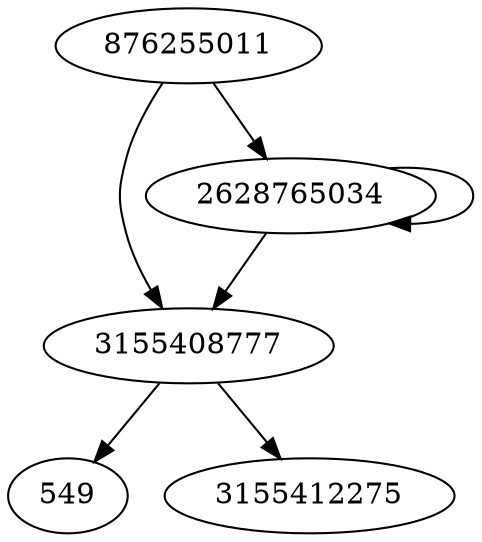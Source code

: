 digraph  {
876255011;
549;
3155408777;
2628765034;
3155412275;
876255011 -> 3155408777;
876255011 -> 2628765034;
3155408777 -> 549;
3155408777 -> 3155412275;
2628765034 -> 3155408777;
2628765034 -> 2628765034;
}
